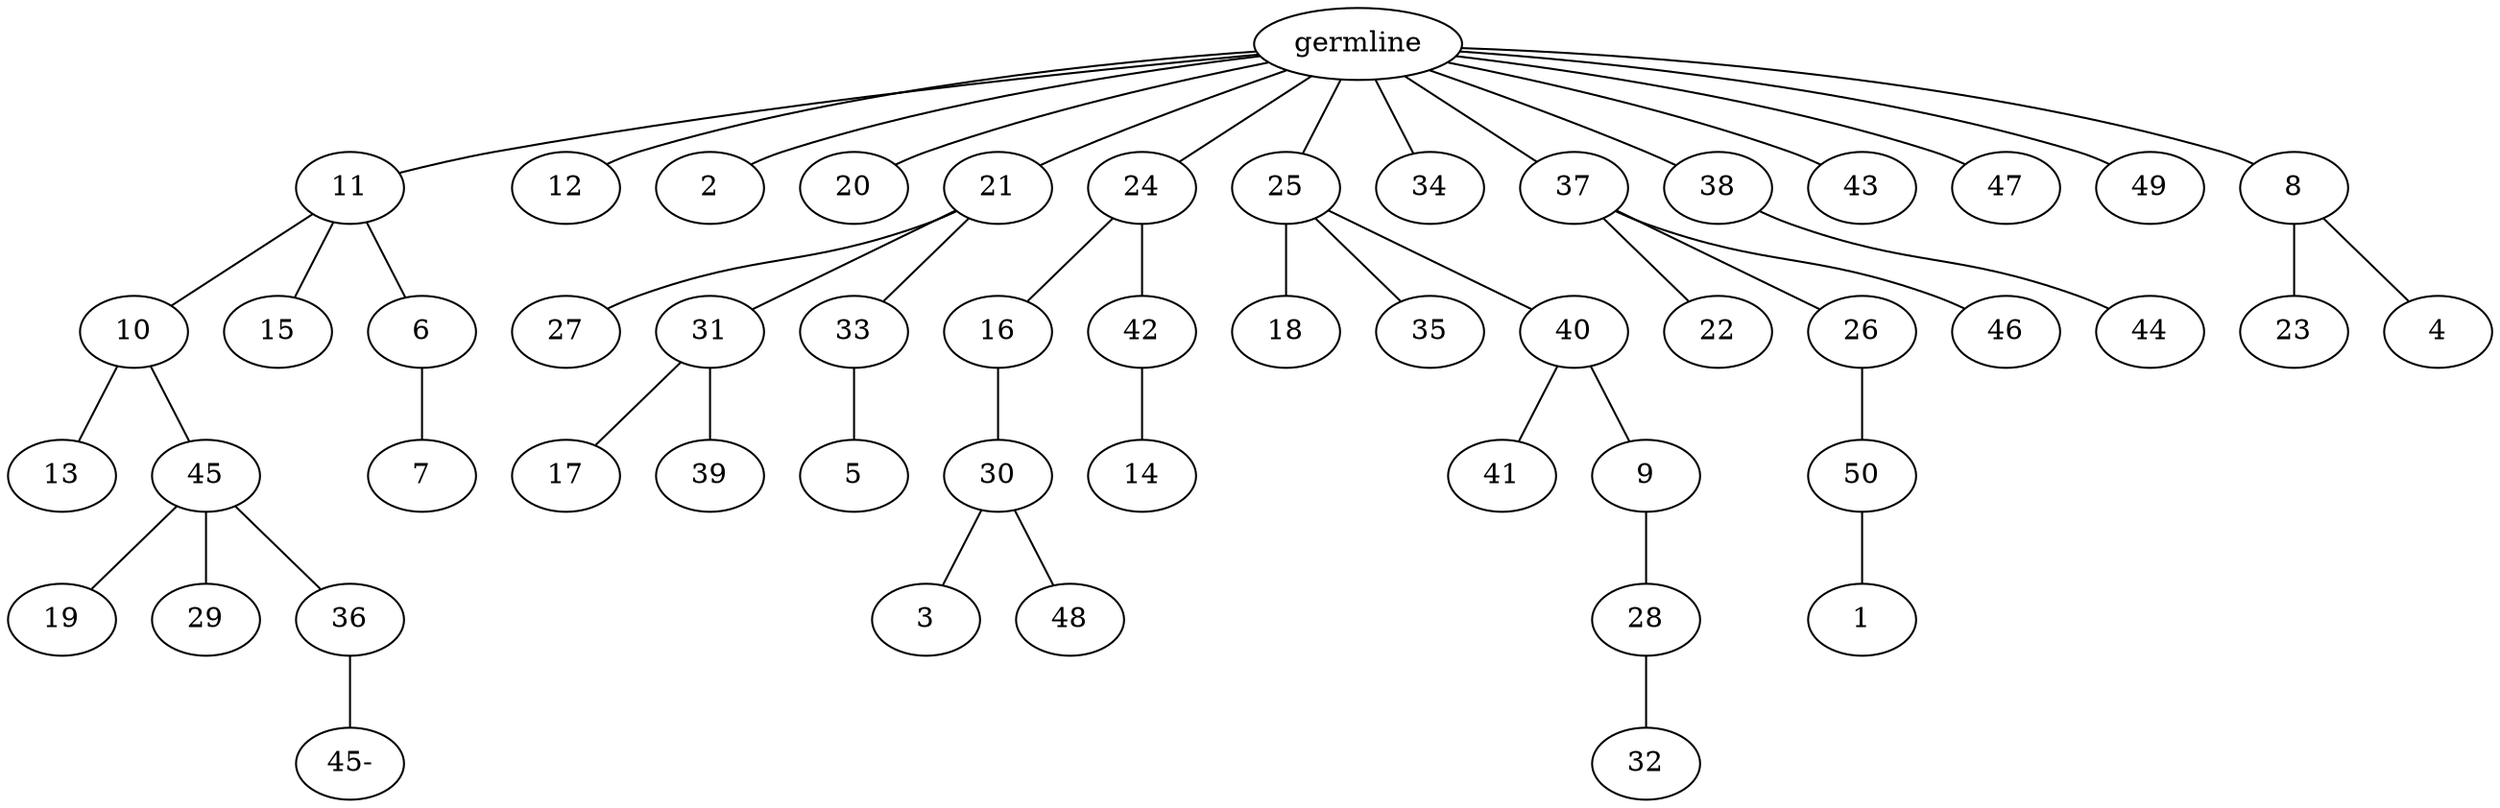 graph tree {
    "140664042477168" [label="germline"];
    "140664042210736" [label="11"];
    "140664042210400" [label="10"];
    "140664042212656" [label="13"];
    "140664042212224" [label="45"];
    "140664042207792" [label="19"];
    "140664042208272" [label="29"];
    "140664042208656" [label="36"];
    "140664042477936" [label="45-"];
    "140664042210352" [label="15"];
    "140664042211744" [label="6"];
    "140664042207312" [label="7"];
    "140664042210496" [label="12"];
    "140664042212752" [label="2"];
    "140664042211888" [label="20"];
    "140664042213328" [label="21"];
    "140664042207840" [label="27"];
    "140664042207120" [label="31"];
    "140664042207360" [label="17"];
    "140664042208704" [label="39"];
    "140664042208512" [label="33"];
    "140664042207936" [label="5"];
    "140664042207456" [label="24"];
    "140664042206832" [label="16"];
    "140664042208176" [label="30"];
    "140664042206592" [label="3"];
    "140664042207024" [label="48"];
    "140664042206784" [label="42"];
    "140664042206448" [label="14"];
    "140664042205776" [label="25"];
    "140664042206976" [label="18"];
    "140664042206544" [label="35"];
    "140664042206016" [label="40"];
    "140664042205632" [label="41"];
    "140664042207264" [label="9"];
    "140664042206208" [label="28"];
    "140664042205584" [label="32"];
    "140664042205536" [label="34"];
    "140664042205488" [label="37"];
    "140664042205920" [label="22"];
    "140664042208128" [label="26"];
    "140664042205296" [label="50"];
    "140664042207696" [label="1"];
    "140664042208464" [label="46"];
    "140664042206928" [label="38"];
    "140664042205872" [label="44"];
    "140664042208416" [label="43"];
    "140664042208032" [label="47"];
    "140664042208368" [label="49"];
    "140664042206352" [label="8"];
    "140664042408208" [label="23"];
    "140664042407344" [label="4"];
    "140664042477168" -- "140664042210736";
    "140664042477168" -- "140664042210496";
    "140664042477168" -- "140664042212752";
    "140664042477168" -- "140664042211888";
    "140664042477168" -- "140664042213328";
    "140664042477168" -- "140664042207456";
    "140664042477168" -- "140664042205776";
    "140664042477168" -- "140664042205536";
    "140664042477168" -- "140664042205488";
    "140664042477168" -- "140664042206928";
    "140664042477168" -- "140664042208416";
    "140664042477168" -- "140664042208032";
    "140664042477168" -- "140664042208368";
    "140664042477168" -- "140664042206352";
    "140664042210736" -- "140664042210400";
    "140664042210736" -- "140664042210352";
    "140664042210736" -- "140664042211744";
    "140664042210400" -- "140664042212656";
    "140664042210400" -- "140664042212224";
    "140664042212224" -- "140664042207792";
    "140664042212224" -- "140664042208272";
    "140664042212224" -- "140664042208656";
    "140664042208656" -- "140664042477936";
    "140664042211744" -- "140664042207312";
    "140664042213328" -- "140664042207840";
    "140664042213328" -- "140664042207120";
    "140664042213328" -- "140664042208512";
    "140664042207120" -- "140664042207360";
    "140664042207120" -- "140664042208704";
    "140664042208512" -- "140664042207936";
    "140664042207456" -- "140664042206832";
    "140664042207456" -- "140664042206784";
    "140664042206832" -- "140664042208176";
    "140664042208176" -- "140664042206592";
    "140664042208176" -- "140664042207024";
    "140664042206784" -- "140664042206448";
    "140664042205776" -- "140664042206976";
    "140664042205776" -- "140664042206544";
    "140664042205776" -- "140664042206016";
    "140664042206016" -- "140664042205632";
    "140664042206016" -- "140664042207264";
    "140664042207264" -- "140664042206208";
    "140664042206208" -- "140664042205584";
    "140664042205488" -- "140664042205920";
    "140664042205488" -- "140664042208128";
    "140664042205488" -- "140664042208464";
    "140664042208128" -- "140664042205296";
    "140664042205296" -- "140664042207696";
    "140664042206928" -- "140664042205872";
    "140664042206352" -- "140664042408208";
    "140664042206352" -- "140664042407344";
}
